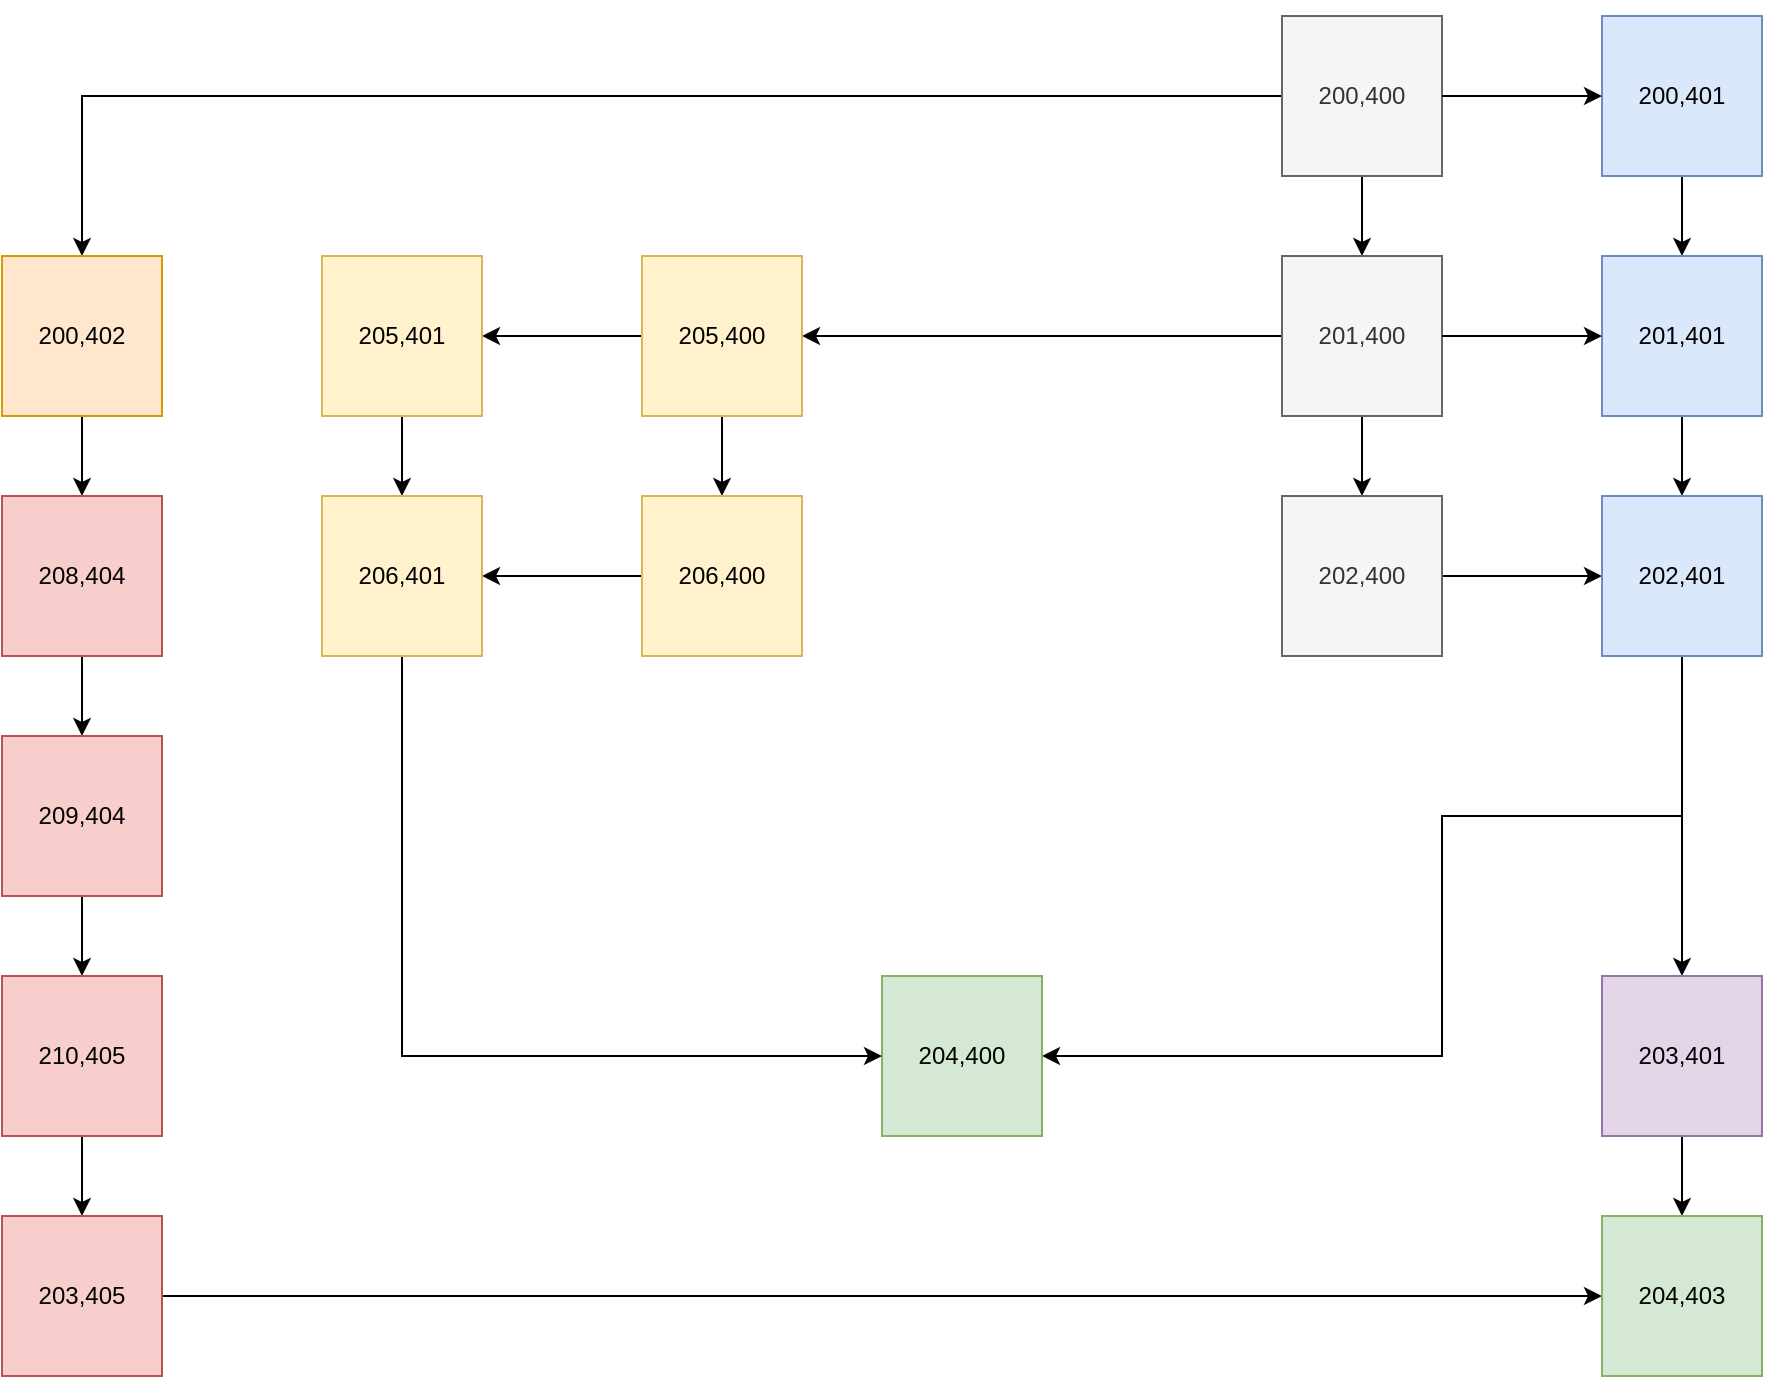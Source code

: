 <mxfile version="26.0.5">
  <diagram name="Sayfa -1" id="rt4rzsd_kUnmTgCIrP4J">
    <mxGraphModel dx="2261" dy="780" grid="1" gridSize="10" guides="1" tooltips="1" connect="1" arrows="1" fold="1" page="1" pageScale="1" pageWidth="827" pageHeight="1169" math="0" shadow="0">
      <root>
        <mxCell id="0" />
        <mxCell id="1" parent="0" />
        <mxCell id="Jg-Q7u7jgiy3Y-VFD5Qe-30" style="edgeStyle=orthogonalEdgeStyle;rounded=0;orthogonalLoop=1;jettySize=auto;html=1;entryX=0.5;entryY=0;entryDx=0;entryDy=0;" edge="1" parent="1" source="Jg-Q7u7jgiy3Y-VFD5Qe-1" target="Jg-Q7u7jgiy3Y-VFD5Qe-29">
          <mxGeometry relative="1" as="geometry" />
        </mxCell>
        <mxCell id="Jg-Q7u7jgiy3Y-VFD5Qe-31" style="edgeStyle=orthogonalEdgeStyle;rounded=0;orthogonalLoop=1;jettySize=auto;html=1;entryX=0.5;entryY=0;entryDx=0;entryDy=0;" edge="1" parent="1" target="Jg-Q7u7jgiy3Y-VFD5Qe-4">
          <mxGeometry relative="1" as="geometry">
            <mxPoint x="720" y="80" as="sourcePoint" />
            <Array as="points">
              <mxPoint x="760" y="80" />
            </Array>
          </mxGeometry>
        </mxCell>
        <mxCell id="Jg-Q7u7jgiy3Y-VFD5Qe-32" style="edgeStyle=orthogonalEdgeStyle;rounded=0;orthogonalLoop=1;jettySize=auto;html=1;entryX=0.5;entryY=0;entryDx=0;entryDy=0;" edge="1" parent="1" source="Jg-Q7u7jgiy3Y-VFD5Qe-1" target="Jg-Q7u7jgiy3Y-VFD5Qe-2">
          <mxGeometry relative="1" as="geometry" />
        </mxCell>
        <mxCell id="Jg-Q7u7jgiy3Y-VFD5Qe-1" value="200,400" style="whiteSpace=wrap;html=1;aspect=fixed;fillColor=#f5f5f5;fontColor=#333333;strokeColor=#666666;" vertex="1" parent="1">
          <mxGeometry x="560" y="40" width="80" height="80" as="geometry" />
        </mxCell>
        <mxCell id="Jg-Q7u7jgiy3Y-VFD5Qe-10" style="edgeStyle=orthogonalEdgeStyle;rounded=0;orthogonalLoop=1;jettySize=auto;html=1;" edge="1" parent="1" source="Jg-Q7u7jgiy3Y-VFD5Qe-2" target="Jg-Q7u7jgiy3Y-VFD5Qe-5">
          <mxGeometry relative="1" as="geometry" />
        </mxCell>
        <mxCell id="Jg-Q7u7jgiy3Y-VFD5Qe-47" style="edgeStyle=orthogonalEdgeStyle;rounded=0;orthogonalLoop=1;jettySize=auto;html=1;entryX=1;entryY=0.5;entryDx=0;entryDy=0;" edge="1" parent="1" source="Jg-Q7u7jgiy3Y-VFD5Qe-2" target="Jg-Q7u7jgiy3Y-VFD5Qe-46">
          <mxGeometry relative="1" as="geometry" />
        </mxCell>
        <mxCell id="Jg-Q7u7jgiy3Y-VFD5Qe-2" value="201,400" style="whiteSpace=wrap;html=1;aspect=fixed;fillColor=#f5f5f5;fontColor=#333333;strokeColor=#666666;" vertex="1" parent="1">
          <mxGeometry x="560" y="160" width="80" height="80" as="geometry" />
        </mxCell>
        <mxCell id="Jg-Q7u7jgiy3Y-VFD5Qe-62" value="" style="edgeStyle=orthogonalEdgeStyle;rounded=0;orthogonalLoop=1;jettySize=auto;html=1;" edge="1" parent="1" source="Jg-Q7u7jgiy3Y-VFD5Qe-4" target="Jg-Q7u7jgiy3Y-VFD5Qe-6">
          <mxGeometry relative="1" as="geometry" />
        </mxCell>
        <mxCell id="Jg-Q7u7jgiy3Y-VFD5Qe-4" value="200,401" style="whiteSpace=wrap;html=1;aspect=fixed;fillColor=#dae8fc;strokeColor=#6c8ebf;" vertex="1" parent="1">
          <mxGeometry x="720" y="40" width="80" height="80" as="geometry" />
        </mxCell>
        <mxCell id="Jg-Q7u7jgiy3Y-VFD5Qe-64" value="" style="edgeStyle=orthogonalEdgeStyle;rounded=0;orthogonalLoop=1;jettySize=auto;html=1;" edge="1" parent="1" source="Jg-Q7u7jgiy3Y-VFD5Qe-5" target="Jg-Q7u7jgiy3Y-VFD5Qe-8">
          <mxGeometry relative="1" as="geometry" />
        </mxCell>
        <mxCell id="Jg-Q7u7jgiy3Y-VFD5Qe-5" value="202,400" style="whiteSpace=wrap;html=1;aspect=fixed;fillColor=#f5f5f5;fontColor=#333333;strokeColor=#666666;" vertex="1" parent="1">
          <mxGeometry x="560" y="280" width="80" height="80" as="geometry" />
        </mxCell>
        <mxCell id="Jg-Q7u7jgiy3Y-VFD5Qe-63" value="" style="edgeStyle=orthogonalEdgeStyle;rounded=0;orthogonalLoop=1;jettySize=auto;html=1;" edge="1" parent="1" source="Jg-Q7u7jgiy3Y-VFD5Qe-6" target="Jg-Q7u7jgiy3Y-VFD5Qe-8">
          <mxGeometry relative="1" as="geometry" />
        </mxCell>
        <mxCell id="Jg-Q7u7jgiy3Y-VFD5Qe-6" value="201,401" style="whiteSpace=wrap;html=1;aspect=fixed;fillColor=#dae8fc;strokeColor=#6c8ebf;" vertex="1" parent="1">
          <mxGeometry x="720" y="160" width="80" height="80" as="geometry" />
        </mxCell>
        <mxCell id="Jg-Q7u7jgiy3Y-VFD5Qe-65" style="edgeStyle=orthogonalEdgeStyle;rounded=0;orthogonalLoop=1;jettySize=auto;html=1;entryX=0.5;entryY=0;entryDx=0;entryDy=0;" edge="1" parent="1" source="Jg-Q7u7jgiy3Y-VFD5Qe-8" target="Jg-Q7u7jgiy3Y-VFD5Qe-14">
          <mxGeometry relative="1" as="geometry" />
        </mxCell>
        <mxCell id="Jg-Q7u7jgiy3Y-VFD5Qe-66" style="edgeStyle=orthogonalEdgeStyle;rounded=0;orthogonalLoop=1;jettySize=auto;html=1;entryX=1;entryY=0.5;entryDx=0;entryDy=0;" edge="1" parent="1" source="Jg-Q7u7jgiy3Y-VFD5Qe-8" target="Jg-Q7u7jgiy3Y-VFD5Qe-13">
          <mxGeometry relative="1" as="geometry">
            <Array as="points">
              <mxPoint x="760" y="440" />
              <mxPoint x="640" y="440" />
              <mxPoint x="640" y="560" />
            </Array>
          </mxGeometry>
        </mxCell>
        <mxCell id="Jg-Q7u7jgiy3Y-VFD5Qe-8" value="202,401" style="whiteSpace=wrap;html=1;aspect=fixed;fillColor=#dae8fc;strokeColor=#6c8ebf;" vertex="1" parent="1">
          <mxGeometry x="720" y="280" width="80" height="80" as="geometry" />
        </mxCell>
        <mxCell id="Jg-Q7u7jgiy3Y-VFD5Qe-13" value="204,400" style="whiteSpace=wrap;html=1;aspect=fixed;fillColor=#d5e8d4;strokeColor=#82b366;" vertex="1" parent="1">
          <mxGeometry x="360" y="520" width="80" height="80" as="geometry" />
        </mxCell>
        <mxCell id="Jg-Q7u7jgiy3Y-VFD5Qe-45" value="" style="edgeStyle=orthogonalEdgeStyle;rounded=0;orthogonalLoop=1;jettySize=auto;html=1;" edge="1" parent="1" source="Jg-Q7u7jgiy3Y-VFD5Qe-14" target="Jg-Q7u7jgiy3Y-VFD5Qe-41">
          <mxGeometry relative="1" as="geometry" />
        </mxCell>
        <mxCell id="Jg-Q7u7jgiy3Y-VFD5Qe-14" value="203,401" style="whiteSpace=wrap;html=1;aspect=fixed;fillColor=#e1d5e7;strokeColor=#9673a6;" vertex="1" parent="1">
          <mxGeometry x="720" y="520" width="80" height="80" as="geometry" />
        </mxCell>
        <mxCell id="Jg-Q7u7jgiy3Y-VFD5Qe-18" style="edgeStyle=orthogonalEdgeStyle;rounded=0;orthogonalLoop=1;jettySize=auto;html=1;entryX=0;entryY=0.5;entryDx=0;entryDy=0;" edge="1" parent="1" source="Jg-Q7u7jgiy3Y-VFD5Qe-2" target="Jg-Q7u7jgiy3Y-VFD5Qe-6">
          <mxGeometry relative="1" as="geometry">
            <Array as="points">
              <mxPoint x="700" y="200" />
              <mxPoint x="700" y="200" />
            </Array>
          </mxGeometry>
        </mxCell>
        <mxCell id="Jg-Q7u7jgiy3Y-VFD5Qe-34" style="edgeStyle=orthogonalEdgeStyle;rounded=0;orthogonalLoop=1;jettySize=auto;html=1;" edge="1" parent="1" source="Jg-Q7u7jgiy3Y-VFD5Qe-29" target="Jg-Q7u7jgiy3Y-VFD5Qe-33">
          <mxGeometry relative="1" as="geometry" />
        </mxCell>
        <mxCell id="Jg-Q7u7jgiy3Y-VFD5Qe-29" value="200,402" style="whiteSpace=wrap;html=1;aspect=fixed;fillColor=#ffe6cc;strokeColor=#d79b00;" vertex="1" parent="1">
          <mxGeometry x="-80" y="160" width="80" height="80" as="geometry" />
        </mxCell>
        <mxCell id="Jg-Q7u7jgiy3Y-VFD5Qe-36" style="edgeStyle=orthogonalEdgeStyle;rounded=0;orthogonalLoop=1;jettySize=auto;html=1;exitX=0.5;exitY=1;exitDx=0;exitDy=0;" edge="1" parent="1" source="Jg-Q7u7jgiy3Y-VFD5Qe-33" target="Jg-Q7u7jgiy3Y-VFD5Qe-35">
          <mxGeometry relative="1" as="geometry" />
        </mxCell>
        <mxCell id="Jg-Q7u7jgiy3Y-VFD5Qe-33" value="208,404" style="whiteSpace=wrap;html=1;aspect=fixed;fillColor=#f8cecc;strokeColor=#b85450;" vertex="1" parent="1">
          <mxGeometry x="-80" y="280" width="80" height="80" as="geometry" />
        </mxCell>
        <mxCell id="Jg-Q7u7jgiy3Y-VFD5Qe-38" style="edgeStyle=orthogonalEdgeStyle;rounded=0;orthogonalLoop=1;jettySize=auto;html=1;exitX=0.5;exitY=1;exitDx=0;exitDy=0;" edge="1" parent="1" source="Jg-Q7u7jgiy3Y-VFD5Qe-35" target="Jg-Q7u7jgiy3Y-VFD5Qe-37">
          <mxGeometry relative="1" as="geometry" />
        </mxCell>
        <mxCell id="Jg-Q7u7jgiy3Y-VFD5Qe-35" value="209,404" style="whiteSpace=wrap;html=1;aspect=fixed;fillColor=#f8cecc;strokeColor=#b85450;" vertex="1" parent="1">
          <mxGeometry x="-80" y="400" width="80" height="80" as="geometry" />
        </mxCell>
        <mxCell id="Jg-Q7u7jgiy3Y-VFD5Qe-40" style="edgeStyle=orthogonalEdgeStyle;rounded=0;orthogonalLoop=1;jettySize=auto;html=1;" edge="1" parent="1" source="Jg-Q7u7jgiy3Y-VFD5Qe-37" target="Jg-Q7u7jgiy3Y-VFD5Qe-39">
          <mxGeometry relative="1" as="geometry" />
        </mxCell>
        <mxCell id="Jg-Q7u7jgiy3Y-VFD5Qe-37" value="210,405" style="whiteSpace=wrap;html=1;aspect=fixed;fillColor=#f8cecc;strokeColor=#b85450;" vertex="1" parent="1">
          <mxGeometry x="-80" y="520" width="80" height="80" as="geometry" />
        </mxCell>
        <mxCell id="Jg-Q7u7jgiy3Y-VFD5Qe-42" style="edgeStyle=orthogonalEdgeStyle;rounded=0;orthogonalLoop=1;jettySize=auto;html=1;entryX=0;entryY=0.5;entryDx=0;entryDy=0;" edge="1" parent="1" source="Jg-Q7u7jgiy3Y-VFD5Qe-39" target="Jg-Q7u7jgiy3Y-VFD5Qe-41">
          <mxGeometry relative="1" as="geometry" />
        </mxCell>
        <mxCell id="Jg-Q7u7jgiy3Y-VFD5Qe-39" value="203,405" style="whiteSpace=wrap;html=1;aspect=fixed;fillColor=#f8cecc;strokeColor=#b85450;" vertex="1" parent="1">
          <mxGeometry x="-80" y="640" width="80" height="80" as="geometry" />
        </mxCell>
        <mxCell id="Jg-Q7u7jgiy3Y-VFD5Qe-41" value="204,403" style="whiteSpace=wrap;html=1;aspect=fixed;fillColor=#d5e8d4;strokeColor=#82b366;" vertex="1" parent="1">
          <mxGeometry x="720" y="640" width="80" height="80" as="geometry" />
        </mxCell>
        <mxCell id="Jg-Q7u7jgiy3Y-VFD5Qe-49" value="" style="edgeStyle=orthogonalEdgeStyle;rounded=0;orthogonalLoop=1;jettySize=auto;html=1;" edge="1" parent="1" source="Jg-Q7u7jgiy3Y-VFD5Qe-46" target="Jg-Q7u7jgiy3Y-VFD5Qe-48">
          <mxGeometry relative="1" as="geometry" />
        </mxCell>
        <mxCell id="Jg-Q7u7jgiy3Y-VFD5Qe-57" style="edgeStyle=orthogonalEdgeStyle;rounded=0;orthogonalLoop=1;jettySize=auto;html=1;entryX=1;entryY=0.5;entryDx=0;entryDy=0;" edge="1" parent="1" source="Jg-Q7u7jgiy3Y-VFD5Qe-46" target="Jg-Q7u7jgiy3Y-VFD5Qe-50">
          <mxGeometry relative="1" as="geometry" />
        </mxCell>
        <mxCell id="Jg-Q7u7jgiy3Y-VFD5Qe-46" value="205,400" style="whiteSpace=wrap;html=1;aspect=fixed;fillColor=#fff2cc;strokeColor=#d6b656;" vertex="1" parent="1">
          <mxGeometry x="240" y="160" width="80" height="80" as="geometry" />
        </mxCell>
        <mxCell id="Jg-Q7u7jgiy3Y-VFD5Qe-61" value="" style="edgeStyle=orthogonalEdgeStyle;rounded=0;orthogonalLoop=1;jettySize=auto;html=1;" edge="1" parent="1" source="Jg-Q7u7jgiy3Y-VFD5Qe-48" target="Jg-Q7u7jgiy3Y-VFD5Qe-51">
          <mxGeometry relative="1" as="geometry" />
        </mxCell>
        <mxCell id="Jg-Q7u7jgiy3Y-VFD5Qe-48" value="206,400" style="whiteSpace=wrap;html=1;aspect=fixed;fillColor=#fff2cc;strokeColor=#d6b656;" vertex="1" parent="1">
          <mxGeometry x="240" y="280" width="80" height="80" as="geometry" />
        </mxCell>
        <mxCell id="Jg-Q7u7jgiy3Y-VFD5Qe-58" value="" style="edgeStyle=orthogonalEdgeStyle;rounded=0;orthogonalLoop=1;jettySize=auto;html=1;" edge="1" parent="1" source="Jg-Q7u7jgiy3Y-VFD5Qe-50" target="Jg-Q7u7jgiy3Y-VFD5Qe-51">
          <mxGeometry relative="1" as="geometry" />
        </mxCell>
        <mxCell id="Jg-Q7u7jgiy3Y-VFD5Qe-50" value="205,401" style="whiteSpace=wrap;html=1;aspect=fixed;fillColor=#fff2cc;strokeColor=#d6b656;" vertex="1" parent="1">
          <mxGeometry x="80" y="160" width="80" height="80" as="geometry" />
        </mxCell>
        <mxCell id="Jg-Q7u7jgiy3Y-VFD5Qe-56" style="edgeStyle=orthogonalEdgeStyle;rounded=0;orthogonalLoop=1;jettySize=auto;html=1;entryX=0;entryY=0.5;entryDx=0;entryDy=0;" edge="1" parent="1" source="Jg-Q7u7jgiy3Y-VFD5Qe-51" target="Jg-Q7u7jgiy3Y-VFD5Qe-13">
          <mxGeometry relative="1" as="geometry">
            <Array as="points">
              <mxPoint x="120" y="560" />
            </Array>
          </mxGeometry>
        </mxCell>
        <mxCell id="Jg-Q7u7jgiy3Y-VFD5Qe-51" value="206,401" style="whiteSpace=wrap;html=1;aspect=fixed;fillColor=#fff2cc;strokeColor=#d6b656;" vertex="1" parent="1">
          <mxGeometry x="80" y="280" width="80" height="80" as="geometry" />
        </mxCell>
        <mxCell id="Jg-Q7u7jgiy3Y-VFD5Qe-59" value="" style="edgeStyle=orthogonalEdgeStyle;rounded=0;orthogonalLoop=1;jettySize=auto;html=1;entryX=0;entryY=0.5;entryDx=0;entryDy=0;" edge="1" parent="1" source="Jg-Q7u7jgiy3Y-VFD5Qe-1" target="Jg-Q7u7jgiy3Y-VFD5Qe-4">
          <mxGeometry relative="1" as="geometry">
            <mxPoint x="640" y="80" as="sourcePoint" />
            <mxPoint x="680" y="40" as="targetPoint" />
            <Array as="points" />
          </mxGeometry>
        </mxCell>
      </root>
    </mxGraphModel>
  </diagram>
</mxfile>
